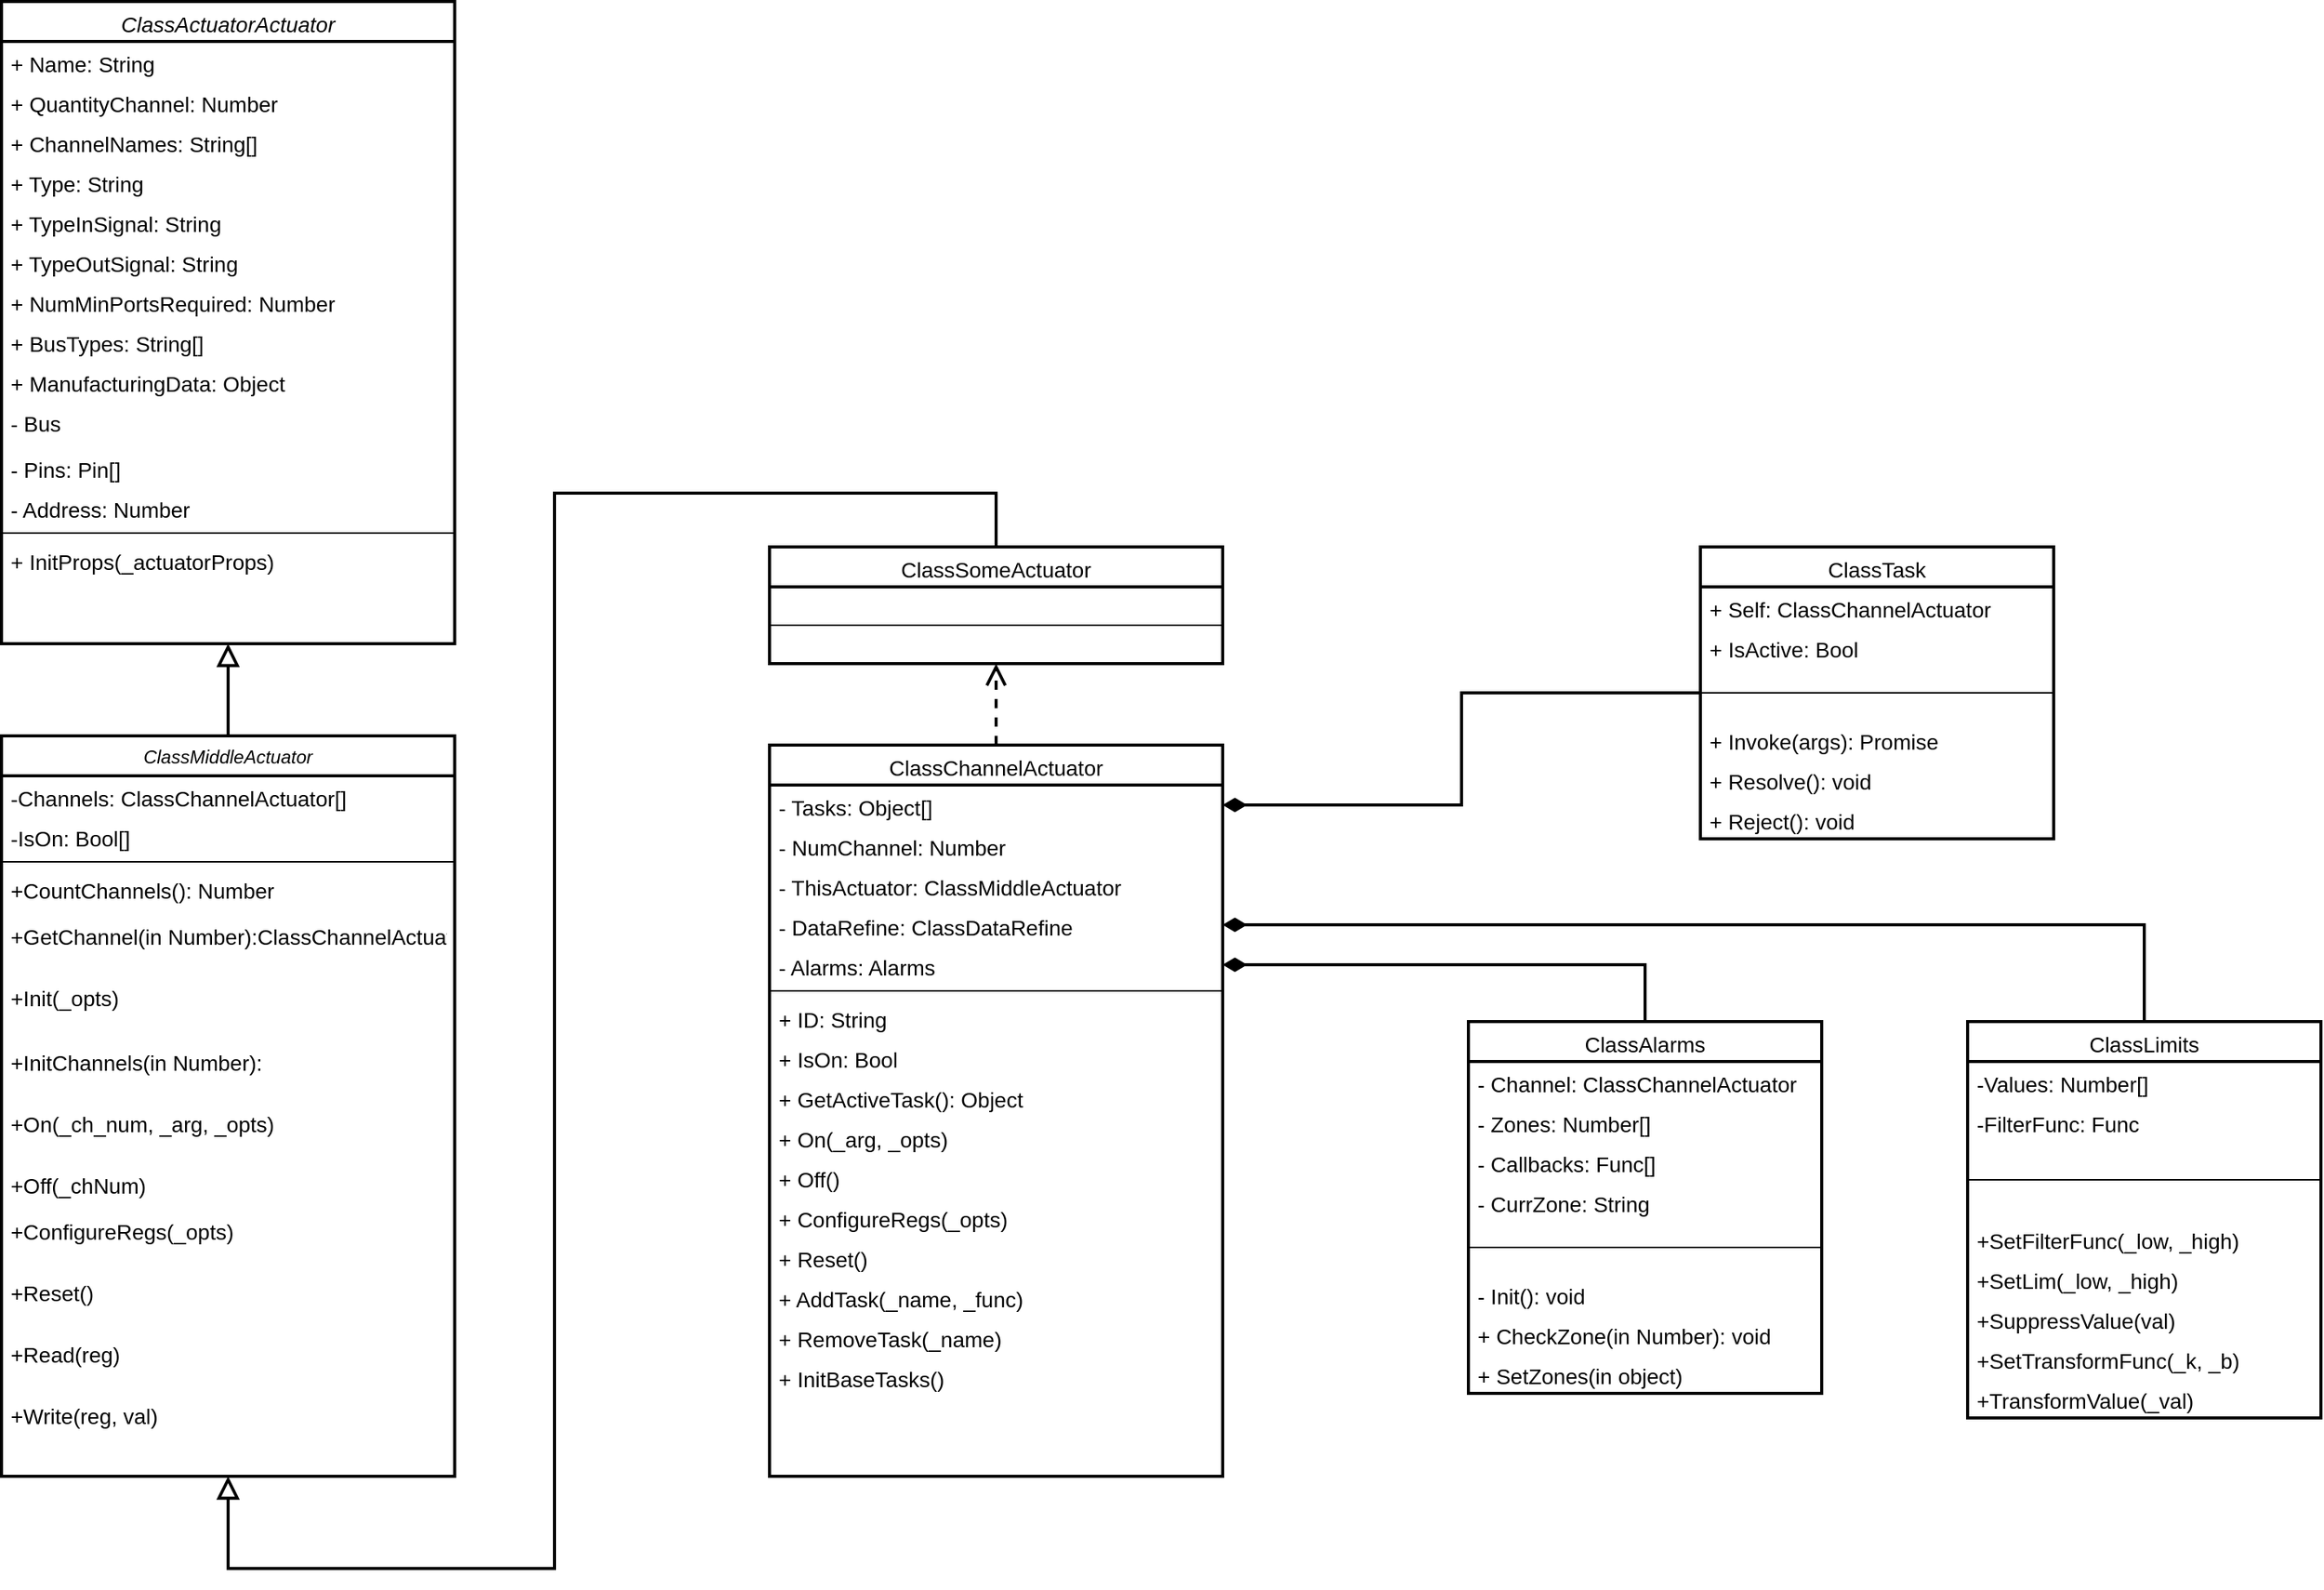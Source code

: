 <mxfile version="22.0.8" type="device">
  <diagram id="C5RBs43oDa-KdzZeNtuy" name="Page-1">
    <mxGraphModel dx="840" dy="1593" grid="1" gridSize="10" guides="1" tooltips="1" connect="1" arrows="1" fold="1" page="1" pageScale="1" pageWidth="827" pageHeight="1169" math="0" shadow="0">
      <root>
        <mxCell id="WIyWlLk6GJQsqaUBKTNV-0" />
        <mxCell id="WIyWlLk6GJQsqaUBKTNV-1" parent="WIyWlLk6GJQsqaUBKTNV-0" />
        <mxCell id="VdGend4KMwtWfdQaXtKe-26" style="edgeStyle=orthogonalEdgeStyle;rounded=0;orthogonalLoop=1;jettySize=auto;html=1;entryX=0.5;entryY=1;entryDx=0;entryDy=0;endArrow=block;endFill=0;endSize=10;strokeWidth=2;" parent="WIyWlLk6GJQsqaUBKTNV-1" source="zkfFHV4jXpPFQw0GAbJ--0" target="VdGend4KMwtWfdQaXtKe-0" edge="1">
          <mxGeometry relative="1" as="geometry" />
        </mxCell>
        <mxCell id="zkfFHV4jXpPFQw0GAbJ--0" value="ClassMiddleActuator" style="swimlane;fontStyle=2;align=center;verticalAlign=top;childLayout=stackLayout;horizontal=1;startSize=26;horizontalStack=0;resizeParent=1;resizeLast=0;collapsible=1;marginBottom=0;rounded=0;shadow=0;strokeWidth=2;fontSize=12;" parent="WIyWlLk6GJQsqaUBKTNV-1" vertex="1">
          <mxGeometry x="80" y="48" width="295" height="482" as="geometry">
            <mxRectangle x="255" y="50" width="160" height="26" as="alternateBounds" />
          </mxGeometry>
        </mxCell>
        <mxCell id="p_wmDuGnPqayyqwFsXJJ-16" value="-Channels: ClassChannelActuator[]" style="text;align=left;verticalAlign=top;spacingLeft=4;spacingRight=4;overflow=hidden;rotatable=0;points=[[0,0.5],[1,0.5]];portConstraint=eastwest;fontStyle=0;fontSize=14;" parent="zkfFHV4jXpPFQw0GAbJ--0" vertex="1">
          <mxGeometry y="26" width="295" height="26" as="geometry" />
        </mxCell>
        <mxCell id="CfD3cOMl3CcCKNfadBa6-1" value="-IsOn: Bool[]" style="text;align=left;verticalAlign=top;spacingLeft=4;spacingRight=4;overflow=hidden;rotatable=0;points=[[0,0.5],[1,0.5]];portConstraint=eastwest;fontStyle=0;fontSize=14;" parent="zkfFHV4jXpPFQw0GAbJ--0" vertex="1">
          <mxGeometry y="52" width="295" height="26" as="geometry" />
        </mxCell>
        <mxCell id="zkfFHV4jXpPFQw0GAbJ--4" value="" style="line;html=1;strokeWidth=1;align=left;verticalAlign=middle;spacingTop=-1;spacingLeft=3;spacingRight=3;rotatable=0;labelPosition=right;points=[];portConstraint=eastwest;fontSize=14;" parent="zkfFHV4jXpPFQw0GAbJ--0" vertex="1">
          <mxGeometry y="78" width="295" height="8" as="geometry" />
        </mxCell>
        <mxCell id="xuDR9B5NGAr7ZHZ0a5-C-33" value="+CountChannels(): Number&#xa;" style="text;align=left;verticalAlign=top;spacingLeft=4;spacingRight=4;overflow=hidden;rotatable=0;points=[[0,0.5],[1,0.5]];portConstraint=eastwest;fontSize=14;" parent="zkfFHV4jXpPFQw0GAbJ--0" vertex="1">
          <mxGeometry y="86" width="295" height="30" as="geometry" />
        </mxCell>
        <mxCell id="zkfFHV4jXpPFQw0GAbJ--5" value="+GetChannel(in Number):ClassChannelActuator&#xa;" style="text;align=left;verticalAlign=top;spacingLeft=4;spacingRight=4;overflow=hidden;rotatable=0;points=[[0,0.5],[1,0.5]];portConstraint=eastwest;fontSize=14;" parent="zkfFHV4jXpPFQw0GAbJ--0" vertex="1">
          <mxGeometry y="116" width="295" height="40" as="geometry" />
        </mxCell>
        <mxCell id="xuDR9B5NGAr7ZHZ0a5-C-5" value="+Init(_opts)" style="text;align=left;verticalAlign=top;spacingLeft=4;spacingRight=4;overflow=hidden;rotatable=0;points=[[0,0.5],[1,0.5]];portConstraint=eastwest;fontSize=14;" parent="zkfFHV4jXpPFQw0GAbJ--0" vertex="1">
          <mxGeometry y="156" width="295" height="42" as="geometry" />
        </mxCell>
        <mxCell id="xuDR9B5NGAr7ZHZ0a5-C-27" value="+InitChannels(in Number):&#xa;" style="text;align=left;verticalAlign=top;spacingLeft=4;spacingRight=4;overflow=hidden;rotatable=0;points=[[0,0.5],[1,0.5]];portConstraint=eastwest;fontSize=14;" parent="zkfFHV4jXpPFQw0GAbJ--0" vertex="1">
          <mxGeometry y="198" width="295" height="40" as="geometry" />
        </mxCell>
        <mxCell id="xuDR9B5NGAr7ZHZ0a5-C-6" value="+On(_ch_num, _arg, _opts)" style="text;align=left;verticalAlign=top;spacingLeft=4;spacingRight=4;overflow=hidden;rotatable=0;points=[[0,0.5],[1,0.5]];portConstraint=eastwest;fontSize=14;" parent="zkfFHV4jXpPFQw0GAbJ--0" vertex="1">
          <mxGeometry y="238" width="295" height="40" as="geometry" />
        </mxCell>
        <mxCell id="xuDR9B5NGAr7ZHZ0a5-C-7" value="+Off(_chNum)" style="text;align=left;verticalAlign=top;spacingLeft=4;spacingRight=4;overflow=hidden;rotatable=0;points=[[0,0.5],[1,0.5]];portConstraint=eastwest;fontSize=14;" parent="zkfFHV4jXpPFQw0GAbJ--0" vertex="1">
          <mxGeometry y="278" width="295" height="30" as="geometry" />
        </mxCell>
        <mxCell id="xuDR9B5NGAr7ZHZ0a5-C-9" value="+ConfigureRegs(_opts)" style="text;align=left;verticalAlign=top;spacingLeft=4;spacingRight=4;overflow=hidden;rotatable=0;points=[[0,0.5],[1,0.5]];portConstraint=eastwest;fontSize=14;" parent="zkfFHV4jXpPFQw0GAbJ--0" vertex="1">
          <mxGeometry y="308" width="295" height="40" as="geometry" />
        </mxCell>
        <mxCell id="xuDR9B5NGAr7ZHZ0a5-C-10" value="+Reset()" style="text;align=left;verticalAlign=top;spacingLeft=4;spacingRight=4;overflow=hidden;rotatable=0;points=[[0,0.5],[1,0.5]];portConstraint=eastwest;fontSize=14;" parent="zkfFHV4jXpPFQw0GAbJ--0" vertex="1">
          <mxGeometry y="348" width="295" height="40" as="geometry" />
        </mxCell>
        <mxCell id="xuDR9B5NGAr7ZHZ0a5-C-28" value="+Read(reg)" style="text;align=left;verticalAlign=top;spacingLeft=4;spacingRight=4;overflow=hidden;rotatable=0;points=[[0,0.5],[1,0.5]];portConstraint=eastwest;fontSize=14;" parent="zkfFHV4jXpPFQw0GAbJ--0" vertex="1">
          <mxGeometry y="388" width="295" height="40" as="geometry" />
        </mxCell>
        <mxCell id="xuDR9B5NGAr7ZHZ0a5-C-29" value="+Write(reg, val)" style="text;align=left;verticalAlign=top;spacingLeft=4;spacingRight=4;overflow=hidden;rotatable=0;points=[[0,0.5],[1,0.5]];portConstraint=eastwest;fontSize=14;" parent="zkfFHV4jXpPFQw0GAbJ--0" vertex="1">
          <mxGeometry y="428" width="295" height="40" as="geometry" />
        </mxCell>
        <mxCell id="_1PPHj7tY8kv_Qj92-Xa-4" style="edgeStyle=orthogonalEdgeStyle;rounded=0;orthogonalLoop=1;jettySize=auto;html=1;dashed=1;endArrow=open;endFill=0;strokeWidth=2;entryX=0.5;entryY=1;entryDx=0;entryDy=0;exitX=0.5;exitY=0;exitDx=0;exitDy=0;endSize=10;" parent="WIyWlLk6GJQsqaUBKTNV-1" source="p_wmDuGnPqayyqwFsXJJ-8" target="RYA0Mt0scuIHqQdT-V3b-5" edge="1">
          <mxGeometry relative="1" as="geometry">
            <mxPoint x="445" y="449" as="targetPoint" />
          </mxGeometry>
        </mxCell>
        <mxCell id="p_wmDuGnPqayyqwFsXJJ-8" value="ClassChannelActuator" style="swimlane;fontStyle=0;align=center;verticalAlign=top;childLayout=stackLayout;horizontal=1;startSize=26;horizontalStack=0;resizeParent=1;resizeLast=0;collapsible=1;marginBottom=0;rounded=0;shadow=0;strokeWidth=2;fontSize=14;" parent="WIyWlLk6GJQsqaUBKTNV-1" vertex="1">
          <mxGeometry x="580" y="54" width="295" height="476" as="geometry">
            <mxRectangle x="255" y="820" width="160" height="26" as="alternateBounds" />
          </mxGeometry>
        </mxCell>
        <mxCell id="23vC74uMAU4IjTBIom5a-0" value="- Tasks: Object[]" style="text;align=left;verticalAlign=top;spacingLeft=4;spacingRight=4;overflow=hidden;rotatable=0;points=[[0,0.5],[1,0.5]];portConstraint=eastwest;rounded=0;shadow=0;html=0;fontSize=14;" vertex="1" parent="p_wmDuGnPqayyqwFsXJJ-8">
          <mxGeometry y="26" width="295" height="26" as="geometry" />
        </mxCell>
        <mxCell id="p_wmDuGnPqayyqwFsXJJ-15" value="- NumChannel: Number" style="text;align=left;verticalAlign=top;spacingLeft=4;spacingRight=4;overflow=hidden;rotatable=0;points=[[0,0.5],[1,0.5]];portConstraint=eastwest;rounded=0;shadow=0;html=0;fontSize=14;" parent="p_wmDuGnPqayyqwFsXJJ-8" vertex="1">
          <mxGeometry y="52" width="295" height="26" as="geometry" />
        </mxCell>
        <mxCell id="p_wmDuGnPqayyqwFsXJJ-14" value="- ThisActuator: ClassMiddleActuator" style="text;align=left;verticalAlign=top;spacingLeft=4;spacingRight=4;overflow=hidden;rotatable=0;points=[[0,0.5],[1,0.5]];portConstraint=eastwest;rounded=0;shadow=0;html=0;fontSize=14;" parent="p_wmDuGnPqayyqwFsXJJ-8" vertex="1">
          <mxGeometry y="78" width="295" height="26" as="geometry" />
        </mxCell>
        <mxCell id="_1PPHj7tY8kv_Qj92-Xa-39" value="- DataRefine: ClassDataRefine" style="text;align=left;verticalAlign=top;spacingLeft=4;spacingRight=4;overflow=hidden;rotatable=0;points=[[0,0.5],[1,0.5]];portConstraint=eastwest;rounded=0;shadow=0;html=0;fontSize=14;" parent="p_wmDuGnPqayyqwFsXJJ-8" vertex="1">
          <mxGeometry y="104" width="295" height="26" as="geometry" />
        </mxCell>
        <mxCell id="_1PPHj7tY8kv_Qj92-Xa-40" value="- Alarms: Alarms" style="text;align=left;verticalAlign=top;spacingLeft=4;spacingRight=4;overflow=hidden;rotatable=0;points=[[0,0.5],[1,0.5]];portConstraint=eastwest;rounded=0;shadow=0;html=0;fontSize=14;" parent="p_wmDuGnPqayyqwFsXJJ-8" vertex="1">
          <mxGeometry y="130" width="295" height="26" as="geometry" />
        </mxCell>
        <mxCell id="p_wmDuGnPqayyqwFsXJJ-11" value="" style="line;html=1;strokeWidth=1;align=left;verticalAlign=middle;spacingTop=-1;spacingLeft=3;spacingRight=3;rotatable=0;labelPosition=right;points=[];portConstraint=eastwest;fontSize=14;" parent="p_wmDuGnPqayyqwFsXJJ-8" vertex="1">
          <mxGeometry y="156" width="295" height="8" as="geometry" />
        </mxCell>
        <mxCell id="_1PPHj7tY8kv_Qj92-Xa-5" value="+ ID: String&#xa;" style="text;align=left;verticalAlign=top;spacingLeft=4;spacingRight=4;overflow=hidden;rotatable=0;points=[[0,0.5],[1,0.5]];portConstraint=eastwest;rounded=0;shadow=0;html=0;fontSize=14;" parent="p_wmDuGnPqayyqwFsXJJ-8" vertex="1">
          <mxGeometry y="164" width="295" height="26" as="geometry" />
        </mxCell>
        <mxCell id="CfD3cOMl3CcCKNfadBa6-0" value="+ IsOn: Bool&#xa;" style="text;align=left;verticalAlign=top;spacingLeft=4;spacingRight=4;overflow=hidden;rotatable=0;points=[[0,0.5],[1,0.5]];portConstraint=eastwest;rounded=0;shadow=0;html=0;fontSize=14;" parent="p_wmDuGnPqayyqwFsXJJ-8" vertex="1">
          <mxGeometry y="190" width="295" height="26" as="geometry" />
        </mxCell>
        <mxCell id="23vC74uMAU4IjTBIom5a-2" value="+ GetActiveTask(): Object" style="text;align=left;verticalAlign=top;spacingLeft=4;spacingRight=4;overflow=hidden;rotatable=0;points=[[0,0.5],[1,0.5]];portConstraint=eastwest;rounded=0;shadow=0;html=0;fontSize=14;" vertex="1" parent="p_wmDuGnPqayyqwFsXJJ-8">
          <mxGeometry y="216" width="295" height="26" as="geometry" />
        </mxCell>
        <mxCell id="xuDR9B5NGAr7ZHZ0a5-C-19" value="+ On(_arg, _opts)" style="text;align=left;verticalAlign=top;spacingLeft=4;spacingRight=4;overflow=hidden;rotatable=0;points=[[0,0.5],[1,0.5]];portConstraint=eastwest;fontSize=14;" parent="p_wmDuGnPqayyqwFsXJJ-8" vertex="1">
          <mxGeometry y="242" width="295" height="26" as="geometry" />
        </mxCell>
        <mxCell id="xuDR9B5NGAr7ZHZ0a5-C-20" value="+ Off()" style="text;align=left;verticalAlign=top;spacingLeft=4;spacingRight=4;overflow=hidden;rotatable=0;points=[[0,0.5],[1,0.5]];portConstraint=eastwest;fontSize=14;" parent="p_wmDuGnPqayyqwFsXJJ-8" vertex="1">
          <mxGeometry y="268" width="295" height="26" as="geometry" />
        </mxCell>
        <mxCell id="xuDR9B5NGAr7ZHZ0a5-C-22" value="+ ConfigureRegs(_opts)" style="text;align=left;verticalAlign=top;spacingLeft=4;spacingRight=4;overflow=hidden;rotatable=0;points=[[0,0.5],[1,0.5]];portConstraint=eastwest;fontSize=14;" parent="p_wmDuGnPqayyqwFsXJJ-8" vertex="1">
          <mxGeometry y="294" width="295" height="26" as="geometry" />
        </mxCell>
        <mxCell id="xuDR9B5NGAr7ZHZ0a5-C-23" value="+ Reset()" style="text;align=left;verticalAlign=top;spacingLeft=4;spacingRight=4;overflow=hidden;rotatable=0;points=[[0,0.5],[1,0.5]];portConstraint=eastwest;fontSize=14;" parent="p_wmDuGnPqayyqwFsXJJ-8" vertex="1">
          <mxGeometry y="320" width="295" height="26" as="geometry" />
        </mxCell>
        <mxCell id="23vC74uMAU4IjTBIom5a-3" value="+ AddTask(_name, _func)" style="text;align=left;verticalAlign=top;spacingLeft=4;spacingRight=4;overflow=hidden;rotatable=0;points=[[0,0.5],[1,0.5]];portConstraint=eastwest;fontSize=14;" vertex="1" parent="p_wmDuGnPqayyqwFsXJJ-8">
          <mxGeometry y="346" width="295" height="26" as="geometry" />
        </mxCell>
        <mxCell id="23vC74uMAU4IjTBIom5a-4" value="+ RemoveTask(_name)" style="text;align=left;verticalAlign=top;spacingLeft=4;spacingRight=4;overflow=hidden;rotatable=0;points=[[0,0.5],[1,0.5]];portConstraint=eastwest;fontSize=14;" vertex="1" parent="p_wmDuGnPqayyqwFsXJJ-8">
          <mxGeometry y="372" width="295" height="26" as="geometry" />
        </mxCell>
        <mxCell id="23vC74uMAU4IjTBIom5a-15" value="+ InitBaseTasks()" style="text;align=left;verticalAlign=top;spacingLeft=4;spacingRight=4;overflow=hidden;rotatable=0;points=[[0,0.5],[1,0.5]];portConstraint=eastwest;fontSize=14;" vertex="1" parent="p_wmDuGnPqayyqwFsXJJ-8">
          <mxGeometry y="398" width="295" height="26" as="geometry" />
        </mxCell>
        <mxCell id="_1PPHj7tY8kv_Qj92-Xa-42" style="edgeStyle=orthogonalEdgeStyle;rounded=0;orthogonalLoop=1;jettySize=auto;html=1;endArrow=diamondThin;endFill=1;strokeWidth=2;jumpSize=10;endSize=10;startSize=10;" parent="WIyWlLk6GJQsqaUBKTNV-1" source="p_wmDuGnPqayyqwFsXJJ-52" target="_1PPHj7tY8kv_Qj92-Xa-39" edge="1">
          <mxGeometry relative="1" as="geometry" />
        </mxCell>
        <mxCell id="p_wmDuGnPqayyqwFsXJJ-52" value="&lt;span style=&quot;font-weight: 400; font-size: 14px;&quot;&gt;ClassLimits&lt;/span&gt;" style="swimlane;fontStyle=1;align=center;verticalAlign=top;childLayout=stackLayout;horizontal=1;startSize=26;horizontalStack=0;resizeParent=1;resizeParentMax=0;resizeLast=0;collapsible=1;marginBottom=0;whiteSpace=wrap;html=1;fontSize=14;strokeWidth=2;" parent="WIyWlLk6GJQsqaUBKTNV-1" vertex="1">
          <mxGeometry x="1360" y="234" width="230" height="258" as="geometry">
            <mxRectangle x="770" y="698" width="70" height="30" as="alternateBounds" />
          </mxGeometry>
        </mxCell>
        <mxCell id="p_wmDuGnPqayyqwFsXJJ-53" value="-Values: Number[]" style="text;strokeColor=none;fillColor=none;align=left;verticalAlign=top;spacingLeft=4;spacingRight=4;overflow=hidden;rotatable=0;points=[[0,0.5],[1,0.5]];portConstraint=eastwest;whiteSpace=wrap;html=1;fontSize=14;" parent="p_wmDuGnPqayyqwFsXJJ-52" vertex="1">
          <mxGeometry y="26" width="230" height="26" as="geometry" />
        </mxCell>
        <mxCell id="RYA0Mt0scuIHqQdT-V3b-0" value="-FilterFunc: Func" style="text;strokeColor=none;fillColor=none;align=left;verticalAlign=top;spacingLeft=4;spacingRight=4;overflow=hidden;rotatable=0;points=[[0,0.5],[1,0.5]];portConstraint=eastwest;whiteSpace=wrap;html=1;fontSize=14;" parent="p_wmDuGnPqayyqwFsXJJ-52" vertex="1">
          <mxGeometry y="52" width="230" height="26" as="geometry" />
        </mxCell>
        <mxCell id="p_wmDuGnPqayyqwFsXJJ-56" value="" style="line;strokeWidth=1;fillColor=none;align=left;verticalAlign=middle;spacingTop=-1;spacingLeft=3;spacingRight=3;rotatable=0;labelPosition=right;points=[];portConstraint=eastwest;strokeColor=inherit;fontSize=14;" parent="p_wmDuGnPqayyqwFsXJJ-52" vertex="1">
          <mxGeometry y="78" width="230" height="50" as="geometry" />
        </mxCell>
        <mxCell id="CfD3cOMl3CcCKNfadBa6-31" value="+SetFilterFunc(_low, _high)" style="text;strokeColor=none;fillColor=none;align=left;verticalAlign=top;spacingLeft=4;spacingRight=4;overflow=hidden;rotatable=0;points=[[0,0.5],[1,0.5]];portConstraint=eastwest;whiteSpace=wrap;html=1;fontSize=14;" parent="p_wmDuGnPqayyqwFsXJJ-52" vertex="1">
          <mxGeometry y="128" width="230" height="26" as="geometry" />
        </mxCell>
        <mxCell id="_1PPHj7tY8kv_Qj92-Xa-33" value="+SetLim(_low, _high)" style="text;strokeColor=none;fillColor=none;align=left;verticalAlign=top;spacingLeft=4;spacingRight=4;overflow=hidden;rotatable=0;points=[[0,0.5],[1,0.5]];portConstraint=eastwest;whiteSpace=wrap;html=1;fontSize=14;" parent="p_wmDuGnPqayyqwFsXJJ-52" vertex="1">
          <mxGeometry y="154" width="230" height="26" as="geometry" />
        </mxCell>
        <mxCell id="xuDR9B5NGAr7ZHZ0a5-C-25" value="+SuppressValue(val)" style="text;strokeColor=none;fillColor=none;align=left;verticalAlign=top;spacingLeft=4;spacingRight=4;overflow=hidden;rotatable=0;points=[[0,0.5],[1,0.5]];portConstraint=eastwest;whiteSpace=wrap;html=1;fontSize=14;" parent="p_wmDuGnPqayyqwFsXJJ-52" vertex="1">
          <mxGeometry y="180" width="230" height="26" as="geometry" />
        </mxCell>
        <mxCell id="RYA0Mt0scuIHqQdT-V3b-3" value="+SetTransformFunc(_k, _b)" style="text;strokeColor=none;fillColor=none;align=left;verticalAlign=top;spacingLeft=4;spacingRight=4;overflow=hidden;rotatable=0;points=[[0,0.5],[1,0.5]];portConstraint=eastwest;whiteSpace=wrap;html=1;fontSize=14;" parent="p_wmDuGnPqayyqwFsXJJ-52" vertex="1">
          <mxGeometry y="206" width="230" height="26" as="geometry" />
        </mxCell>
        <mxCell id="RYA0Mt0scuIHqQdT-V3b-4" value="+TransformValue(_val)" style="text;strokeColor=none;fillColor=none;align=left;verticalAlign=top;spacingLeft=4;spacingRight=4;overflow=hidden;rotatable=0;points=[[0,0.5],[1,0.5]];portConstraint=eastwest;whiteSpace=wrap;html=1;fontSize=14;" parent="p_wmDuGnPqayyqwFsXJJ-52" vertex="1">
          <mxGeometry y="232" width="230" height="26" as="geometry" />
        </mxCell>
        <mxCell id="_1PPHj7tY8kv_Qj92-Xa-41" style="edgeStyle=orthogonalEdgeStyle;rounded=0;orthogonalLoop=1;jettySize=auto;html=1;endArrow=diamondThin;endFill=1;strokeWidth=2;jumpSize=10;endSize=10;startSize=10;" parent="WIyWlLk6GJQsqaUBKTNV-1" source="p_wmDuGnPqayyqwFsXJJ-63" target="_1PPHj7tY8kv_Qj92-Xa-40" edge="1">
          <mxGeometry relative="1" as="geometry" />
        </mxCell>
        <mxCell id="p_wmDuGnPqayyqwFsXJJ-63" value="&lt;span style=&quot;font-weight: 400; font-size: 14px;&quot;&gt;ClassAlarms&lt;br style=&quot;font-size: 14px;&quot;&gt;&lt;/span&gt;" style="swimlane;fontStyle=1;align=center;verticalAlign=top;childLayout=stackLayout;horizontal=1;startSize=26;horizontalStack=0;resizeParent=1;resizeParentMax=0;resizeLast=0;collapsible=1;marginBottom=0;whiteSpace=wrap;html=1;strokeWidth=2;fontSize=14;" parent="WIyWlLk6GJQsqaUBKTNV-1" vertex="1">
          <mxGeometry x="1035" y="234" width="230" height="242" as="geometry" />
        </mxCell>
        <mxCell id="xuDR9B5NGAr7ZHZ0a5-C-4" value="- Channel: ClassChannelActuator" style="text;strokeColor=none;fillColor=none;align=left;verticalAlign=top;spacingLeft=4;spacingRight=4;overflow=hidden;rotatable=0;points=[[0,0.5],[1,0.5]];portConstraint=eastwest;whiteSpace=wrap;html=1;fontSize=14;" parent="p_wmDuGnPqayyqwFsXJJ-63" vertex="1">
          <mxGeometry y="26" width="230" height="26" as="geometry" />
        </mxCell>
        <mxCell id="p_wmDuGnPqayyqwFsXJJ-64" value="- Zones: Number[]" style="text;strokeColor=none;fillColor=none;align=left;verticalAlign=top;spacingLeft=4;spacingRight=4;overflow=hidden;rotatable=0;points=[[0,0.5],[1,0.5]];portConstraint=eastwest;whiteSpace=wrap;html=1;fontSize=14;" parent="p_wmDuGnPqayyqwFsXJJ-63" vertex="1">
          <mxGeometry y="52" width="230" height="26" as="geometry" />
        </mxCell>
        <mxCell id="RYA0Mt0scuIHqQdT-V3b-2" value="- Callbacks: Func[]" style="text;strokeColor=none;fillColor=none;align=left;verticalAlign=top;spacingLeft=4;spacingRight=4;overflow=hidden;rotatable=0;points=[[0,0.5],[1,0.5]];portConstraint=eastwest;whiteSpace=wrap;html=1;fontSize=14;" parent="p_wmDuGnPqayyqwFsXJJ-63" vertex="1">
          <mxGeometry y="78" width="230" height="26" as="geometry" />
        </mxCell>
        <mxCell id="_1PPHj7tY8kv_Qj92-Xa-18" value="- CurrZone: String" style="text;strokeColor=none;fillColor=none;align=left;verticalAlign=top;spacingLeft=4;spacingRight=4;overflow=hidden;rotatable=0;points=[[0,0.5],[1,0.5]];portConstraint=eastwest;whiteSpace=wrap;html=1;fontSize=14;" parent="p_wmDuGnPqayyqwFsXJJ-63" vertex="1">
          <mxGeometry y="104" width="230" height="26" as="geometry" />
        </mxCell>
        <mxCell id="p_wmDuGnPqayyqwFsXJJ-66" value="" style="line;strokeWidth=1;fillColor=none;align=left;verticalAlign=middle;spacingTop=-1;spacingLeft=3;spacingRight=3;rotatable=0;labelPosition=right;points=[];portConstraint=eastwest;strokeColor=inherit;" parent="p_wmDuGnPqayyqwFsXJJ-63" vertex="1">
          <mxGeometry y="130" width="230" height="34" as="geometry" />
        </mxCell>
        <mxCell id="10tFgoaZWWGqRUUlNtD4-0" value="- Init(): void" style="text;strokeColor=none;fillColor=none;align=left;verticalAlign=top;spacingLeft=4;spacingRight=4;overflow=hidden;rotatable=0;points=[[0,0.5],[1,0.5]];portConstraint=eastwest;whiteSpace=wrap;html=1;fontSize=14;" parent="p_wmDuGnPqayyqwFsXJJ-63" vertex="1">
          <mxGeometry y="164" width="230" height="26" as="geometry" />
        </mxCell>
        <mxCell id="_1PPHj7tY8kv_Qj92-Xa-43" value="+ CheckZone(in Number): void" style="text;strokeColor=none;fillColor=none;align=left;verticalAlign=top;spacingLeft=4;spacingRight=4;overflow=hidden;rotatable=0;points=[[0,0.5],[1,0.5]];portConstraint=eastwest;whiteSpace=wrap;html=1;fontSize=14;" parent="p_wmDuGnPqayyqwFsXJJ-63" vertex="1">
          <mxGeometry y="190" width="230" height="26" as="geometry" />
        </mxCell>
        <mxCell id="_1PPHj7tY8kv_Qj92-Xa-27" value="+ SetZones(in object)" style="text;strokeColor=none;fillColor=none;align=left;verticalAlign=top;spacingLeft=4;spacingRight=4;overflow=hidden;rotatable=0;points=[[0,0.5],[1,0.5]];portConstraint=eastwest;whiteSpace=wrap;html=1;fontSize=14;" parent="p_wmDuGnPqayyqwFsXJJ-63" vertex="1">
          <mxGeometry y="216" width="230" height="26" as="geometry" />
        </mxCell>
        <mxCell id="VdGend4KMwtWfdQaXtKe-0" value="ClassActuatorActuator" style="swimlane;fontStyle=2;align=center;verticalAlign=top;childLayout=stackLayout;horizontal=1;startSize=26;horizontalStack=0;resizeParent=1;resizeLast=0;collapsible=1;marginBottom=0;rounded=0;shadow=0;strokeWidth=2;fontSize=14;" parent="WIyWlLk6GJQsqaUBKTNV-1" vertex="1">
          <mxGeometry x="80" y="-430" width="295" height="418" as="geometry">
            <mxRectangle x="255" y="-440" width="160" height="26" as="alternateBounds" />
          </mxGeometry>
        </mxCell>
        <mxCell id="VdGend4KMwtWfdQaXtKe-15" value="+ Name: String" style="text;strokeColor=none;fillColor=none;align=left;verticalAlign=top;spacingLeft=4;spacingRight=4;overflow=hidden;rotatable=0;points=[[0,0.5],[1,0.5]];portConstraint=eastwest;whiteSpace=wrap;html=1;fontSize=14;" parent="VdGend4KMwtWfdQaXtKe-0" vertex="1">
          <mxGeometry y="26" width="295" height="26" as="geometry" />
        </mxCell>
        <mxCell id="VdGend4KMwtWfdQaXtKe-20" value="+ QuantityChannel: Number" style="text;strokeColor=none;fillColor=none;align=left;verticalAlign=top;spacingLeft=4;spacingRight=4;overflow=hidden;rotatable=0;points=[[0,0.5],[1,0.5]];portConstraint=eastwest;whiteSpace=wrap;html=1;fontSize=14;" parent="VdGend4KMwtWfdQaXtKe-0" vertex="1">
          <mxGeometry y="52" width="295" height="26" as="geometry" />
        </mxCell>
        <mxCell id="_1PPHj7tY8kv_Qj92-Xa-8" value="+ ChannelNames: String[]" style="text;strokeColor=none;fillColor=none;align=left;verticalAlign=top;spacingLeft=4;spacingRight=4;overflow=hidden;rotatable=0;points=[[0,0.5],[1,0.5]];portConstraint=eastwest;whiteSpace=wrap;html=1;fontSize=14;" parent="VdGend4KMwtWfdQaXtKe-0" vertex="1">
          <mxGeometry y="78" width="295" height="26" as="geometry" />
        </mxCell>
        <mxCell id="VdGend4KMwtWfdQaXtKe-16" value="+ Type: String" style="text;strokeColor=none;fillColor=none;align=left;verticalAlign=top;spacingLeft=4;spacingRight=4;overflow=hidden;rotatable=0;points=[[0,0.5],[1,0.5]];portConstraint=eastwest;whiteSpace=wrap;html=1;fontSize=14;" parent="VdGend4KMwtWfdQaXtKe-0" vertex="1">
          <mxGeometry y="104" width="295" height="26" as="geometry" />
        </mxCell>
        <mxCell id="VdGend4KMwtWfdQaXtKe-17" value="+ TypeInSignal: String" style="text;strokeColor=none;fillColor=none;align=left;verticalAlign=top;spacingLeft=4;spacingRight=4;overflow=hidden;rotatable=0;points=[[0,0.5],[1,0.5]];portConstraint=eastwest;whiteSpace=wrap;html=1;fontSize=14;" parent="VdGend4KMwtWfdQaXtKe-0" vertex="1">
          <mxGeometry y="130" width="295" height="26" as="geometry" />
        </mxCell>
        <mxCell id="VdGend4KMwtWfdQaXtKe-18" value="+ TypeOutSignal: String" style="text;strokeColor=none;fillColor=none;align=left;verticalAlign=top;spacingLeft=4;spacingRight=4;overflow=hidden;rotatable=0;points=[[0,0.5],[1,0.5]];portConstraint=eastwest;whiteSpace=wrap;html=1;fontSize=14;" parent="VdGend4KMwtWfdQaXtKe-0" vertex="1">
          <mxGeometry y="156" width="295" height="26" as="geometry" />
        </mxCell>
        <mxCell id="VdGend4KMwtWfdQaXtKe-19" value="+ NumMinPortsRequired: Number" style="text;strokeColor=none;fillColor=none;align=left;verticalAlign=top;spacingLeft=4;spacingRight=4;overflow=hidden;rotatable=0;points=[[0,0.5],[1,0.5]];portConstraint=eastwest;whiteSpace=wrap;html=1;fontSize=14;" parent="VdGend4KMwtWfdQaXtKe-0" vertex="1">
          <mxGeometry y="182" width="295" height="26" as="geometry" />
        </mxCell>
        <mxCell id="VdGend4KMwtWfdQaXtKe-21" value="+ BusTypes: String[]" style="text;strokeColor=none;fillColor=none;align=left;verticalAlign=top;spacingLeft=4;spacingRight=4;overflow=hidden;rotatable=0;points=[[0,0.5],[1,0.5]];portConstraint=eastwest;whiteSpace=wrap;html=1;fontSize=14;" parent="VdGend4KMwtWfdQaXtKe-0" vertex="1">
          <mxGeometry y="208" width="295" height="26" as="geometry" />
        </mxCell>
        <mxCell id="VdGend4KMwtWfdQaXtKe-22" value="+ ManufacturingData: Object" style="text;strokeColor=none;fillColor=none;align=left;verticalAlign=top;spacingLeft=4;spacingRight=4;overflow=hidden;rotatable=0;points=[[0,0.5],[1,0.5]];portConstraint=eastwest;whiteSpace=wrap;html=1;fontSize=14;" parent="VdGend4KMwtWfdQaXtKe-0" vertex="1">
          <mxGeometry y="234" width="295" height="26" as="geometry" />
        </mxCell>
        <mxCell id="xuDR9B5NGAr7ZHZ0a5-C-13" value="-&amp;nbsp;Bus" style="text;strokeColor=none;fillColor=none;align=left;verticalAlign=top;spacingLeft=4;spacingRight=4;overflow=hidden;rotatable=0;points=[[0,0.5],[1,0.5]];portConstraint=eastwest;whiteSpace=wrap;html=1;fontSize=14;" parent="VdGend4KMwtWfdQaXtKe-0" vertex="1">
          <mxGeometry y="260" width="295" height="30" as="geometry" />
        </mxCell>
        <mxCell id="xuDR9B5NGAr7ZHZ0a5-C-14" value="- Pins: Pin[]" style="text;strokeColor=none;fillColor=none;align=left;verticalAlign=top;spacingLeft=4;spacingRight=4;overflow=hidden;rotatable=0;points=[[0,0.5],[1,0.5]];portConstraint=eastwest;whiteSpace=wrap;html=1;fontSize=14;" parent="VdGend4KMwtWfdQaXtKe-0" vertex="1">
          <mxGeometry y="290" width="295" height="26" as="geometry" />
        </mxCell>
        <mxCell id="CfD3cOMl3CcCKNfadBa6-30" value="- Address: Number" style="text;strokeColor=none;fillColor=none;align=left;verticalAlign=top;spacingLeft=4;spacingRight=4;overflow=hidden;rotatable=0;points=[[0,0.5],[1,0.5]];portConstraint=eastwest;whiteSpace=wrap;html=1;fontSize=14;" parent="VdGend4KMwtWfdQaXtKe-0" vertex="1">
          <mxGeometry y="316" width="295" height="26" as="geometry" />
        </mxCell>
        <mxCell id="VdGend4KMwtWfdQaXtKe-5" value="" style="line;html=1;strokeWidth=1;align=left;verticalAlign=middle;spacingTop=-1;spacingLeft=3;spacingRight=3;rotatable=0;labelPosition=right;points=[];portConstraint=eastwest;fontSize=14;" parent="VdGend4KMwtWfdQaXtKe-0" vertex="1">
          <mxGeometry y="342" width="295" height="8" as="geometry" />
        </mxCell>
        <mxCell id="xuDR9B5NGAr7ZHZ0a5-C-12" value="+ InitProps(_actuatorProps)" style="text;strokeColor=none;fillColor=none;align=left;verticalAlign=top;spacingLeft=4;spacingRight=4;overflow=hidden;rotatable=0;points=[[0,0.5],[1,0.5]];portConstraint=eastwest;whiteSpace=wrap;html=1;fontSize=14;" parent="VdGend4KMwtWfdQaXtKe-0" vertex="1">
          <mxGeometry y="350" width="295" height="26" as="geometry" />
        </mxCell>
        <mxCell id="RYA0Mt0scuIHqQdT-V3b-14" style="edgeStyle=orthogonalEdgeStyle;rounded=0;orthogonalLoop=1;jettySize=auto;html=1;exitX=0.5;exitY=0;exitDx=0;exitDy=0;endArrow=block;endFill=0;endSize=10;strokeWidth=2;entryX=0.5;entryY=1;entryDx=0;entryDy=0;" parent="WIyWlLk6GJQsqaUBKTNV-1" source="RYA0Mt0scuIHqQdT-V3b-5" target="zkfFHV4jXpPFQw0GAbJ--0" edge="1">
          <mxGeometry relative="1" as="geometry">
            <Array as="points">
              <mxPoint x="728" y="-110" />
              <mxPoint x="440" y="-110" />
              <mxPoint x="440" y="590" />
              <mxPoint x="228" y="590" />
            </Array>
          </mxGeometry>
        </mxCell>
        <mxCell id="RYA0Mt0scuIHqQdT-V3b-5" value="&lt;span style=&quot;font-weight: 400; font-size: 14px;&quot;&gt;ClassSomeActuator&lt;/span&gt;" style="swimlane;fontStyle=1;align=center;verticalAlign=top;childLayout=stackLayout;horizontal=1;startSize=26;horizontalStack=0;resizeParent=1;resizeParentMax=0;resizeLast=0;collapsible=1;marginBottom=0;whiteSpace=wrap;html=1;fontSize=14;strokeWidth=2;" parent="WIyWlLk6GJQsqaUBKTNV-1" vertex="1">
          <mxGeometry x="580" y="-75" width="295" height="76" as="geometry">
            <mxRectangle x="640" y="440" width="70" height="30" as="alternateBounds" />
          </mxGeometry>
        </mxCell>
        <mxCell id="RYA0Mt0scuIHqQdT-V3b-8" value="" style="line;strokeWidth=1;fillColor=none;align=left;verticalAlign=middle;spacingTop=-1;spacingLeft=3;spacingRight=3;rotatable=0;labelPosition=right;points=[];portConstraint=eastwest;strokeColor=inherit;fontSize=14;" parent="RYA0Mt0scuIHqQdT-V3b-5" vertex="1">
          <mxGeometry y="26" width="295" height="50" as="geometry" />
        </mxCell>
        <mxCell id="23vC74uMAU4IjTBIom5a-14" style="edgeStyle=orthogonalEdgeStyle;rounded=0;orthogonalLoop=1;jettySize=auto;html=1;endArrow=diamondThin;endFill=1;strokeWidth=2;endSize=10;startSize=10;" edge="1" parent="WIyWlLk6GJQsqaUBKTNV-1" source="23vC74uMAU4IjTBIom5a-5" target="23vC74uMAU4IjTBIom5a-0">
          <mxGeometry relative="1" as="geometry" />
        </mxCell>
        <mxCell id="23vC74uMAU4IjTBIom5a-5" value="&lt;span style=&quot;font-weight: 400; font-size: 14px;&quot;&gt;ClassTask&lt;br style=&quot;font-size: 14px;&quot;&gt;&lt;/span&gt;" style="swimlane;fontStyle=1;align=center;verticalAlign=top;childLayout=stackLayout;horizontal=1;startSize=26;horizontalStack=0;resizeParent=1;resizeParentMax=0;resizeLast=0;collapsible=1;marginBottom=0;whiteSpace=wrap;html=1;strokeWidth=2;fontSize=14;" vertex="1" parent="WIyWlLk6GJQsqaUBKTNV-1">
          <mxGeometry x="1186" y="-75" width="230" height="190" as="geometry" />
        </mxCell>
        <mxCell id="23vC74uMAU4IjTBIom5a-6" value="+ Self: ClassChannelActuator" style="text;strokeColor=none;fillColor=none;align=left;verticalAlign=top;spacingLeft=4;spacingRight=4;overflow=hidden;rotatable=0;points=[[0,0.5],[1,0.5]];portConstraint=eastwest;whiteSpace=wrap;html=1;fontSize=14;" vertex="1" parent="23vC74uMAU4IjTBIom5a-5">
          <mxGeometry y="26" width="230" height="26" as="geometry" />
        </mxCell>
        <mxCell id="23vC74uMAU4IjTBIom5a-7" value="+ IsActive: Bool" style="text;strokeColor=none;fillColor=none;align=left;verticalAlign=top;spacingLeft=4;spacingRight=4;overflow=hidden;rotatable=0;points=[[0,0.5],[1,0.5]];portConstraint=eastwest;whiteSpace=wrap;html=1;fontSize=14;" vertex="1" parent="23vC74uMAU4IjTBIom5a-5">
          <mxGeometry y="52" width="230" height="26" as="geometry" />
        </mxCell>
        <mxCell id="23vC74uMAU4IjTBIom5a-10" value="" style="line;strokeWidth=1;fillColor=none;align=left;verticalAlign=middle;spacingTop=-1;spacingLeft=3;spacingRight=3;rotatable=0;labelPosition=right;points=[];portConstraint=eastwest;strokeColor=inherit;" vertex="1" parent="23vC74uMAU4IjTBIom5a-5">
          <mxGeometry y="78" width="230" height="34" as="geometry" />
        </mxCell>
        <mxCell id="23vC74uMAU4IjTBIom5a-11" value="+ Invoke(args): Promise" style="text;strokeColor=none;fillColor=none;align=left;verticalAlign=top;spacingLeft=4;spacingRight=4;overflow=hidden;rotatable=0;points=[[0,0.5],[1,0.5]];portConstraint=eastwest;whiteSpace=wrap;html=1;fontSize=14;" vertex="1" parent="23vC74uMAU4IjTBIom5a-5">
          <mxGeometry y="112" width="230" height="26" as="geometry" />
        </mxCell>
        <mxCell id="23vC74uMAU4IjTBIom5a-12" value="+ Resolve(): void" style="text;strokeColor=none;fillColor=none;align=left;verticalAlign=top;spacingLeft=4;spacingRight=4;overflow=hidden;rotatable=0;points=[[0,0.5],[1,0.5]];portConstraint=eastwest;whiteSpace=wrap;html=1;fontSize=14;" vertex="1" parent="23vC74uMAU4IjTBIom5a-5">
          <mxGeometry y="138" width="230" height="26" as="geometry" />
        </mxCell>
        <mxCell id="23vC74uMAU4IjTBIom5a-13" value="+ Reject(): void" style="text;strokeColor=none;fillColor=none;align=left;verticalAlign=top;spacingLeft=4;spacingRight=4;overflow=hidden;rotatable=0;points=[[0,0.5],[1,0.5]];portConstraint=eastwest;whiteSpace=wrap;html=1;fontSize=14;" vertex="1" parent="23vC74uMAU4IjTBIom5a-5">
          <mxGeometry y="164" width="230" height="26" as="geometry" />
        </mxCell>
      </root>
    </mxGraphModel>
  </diagram>
</mxfile>
